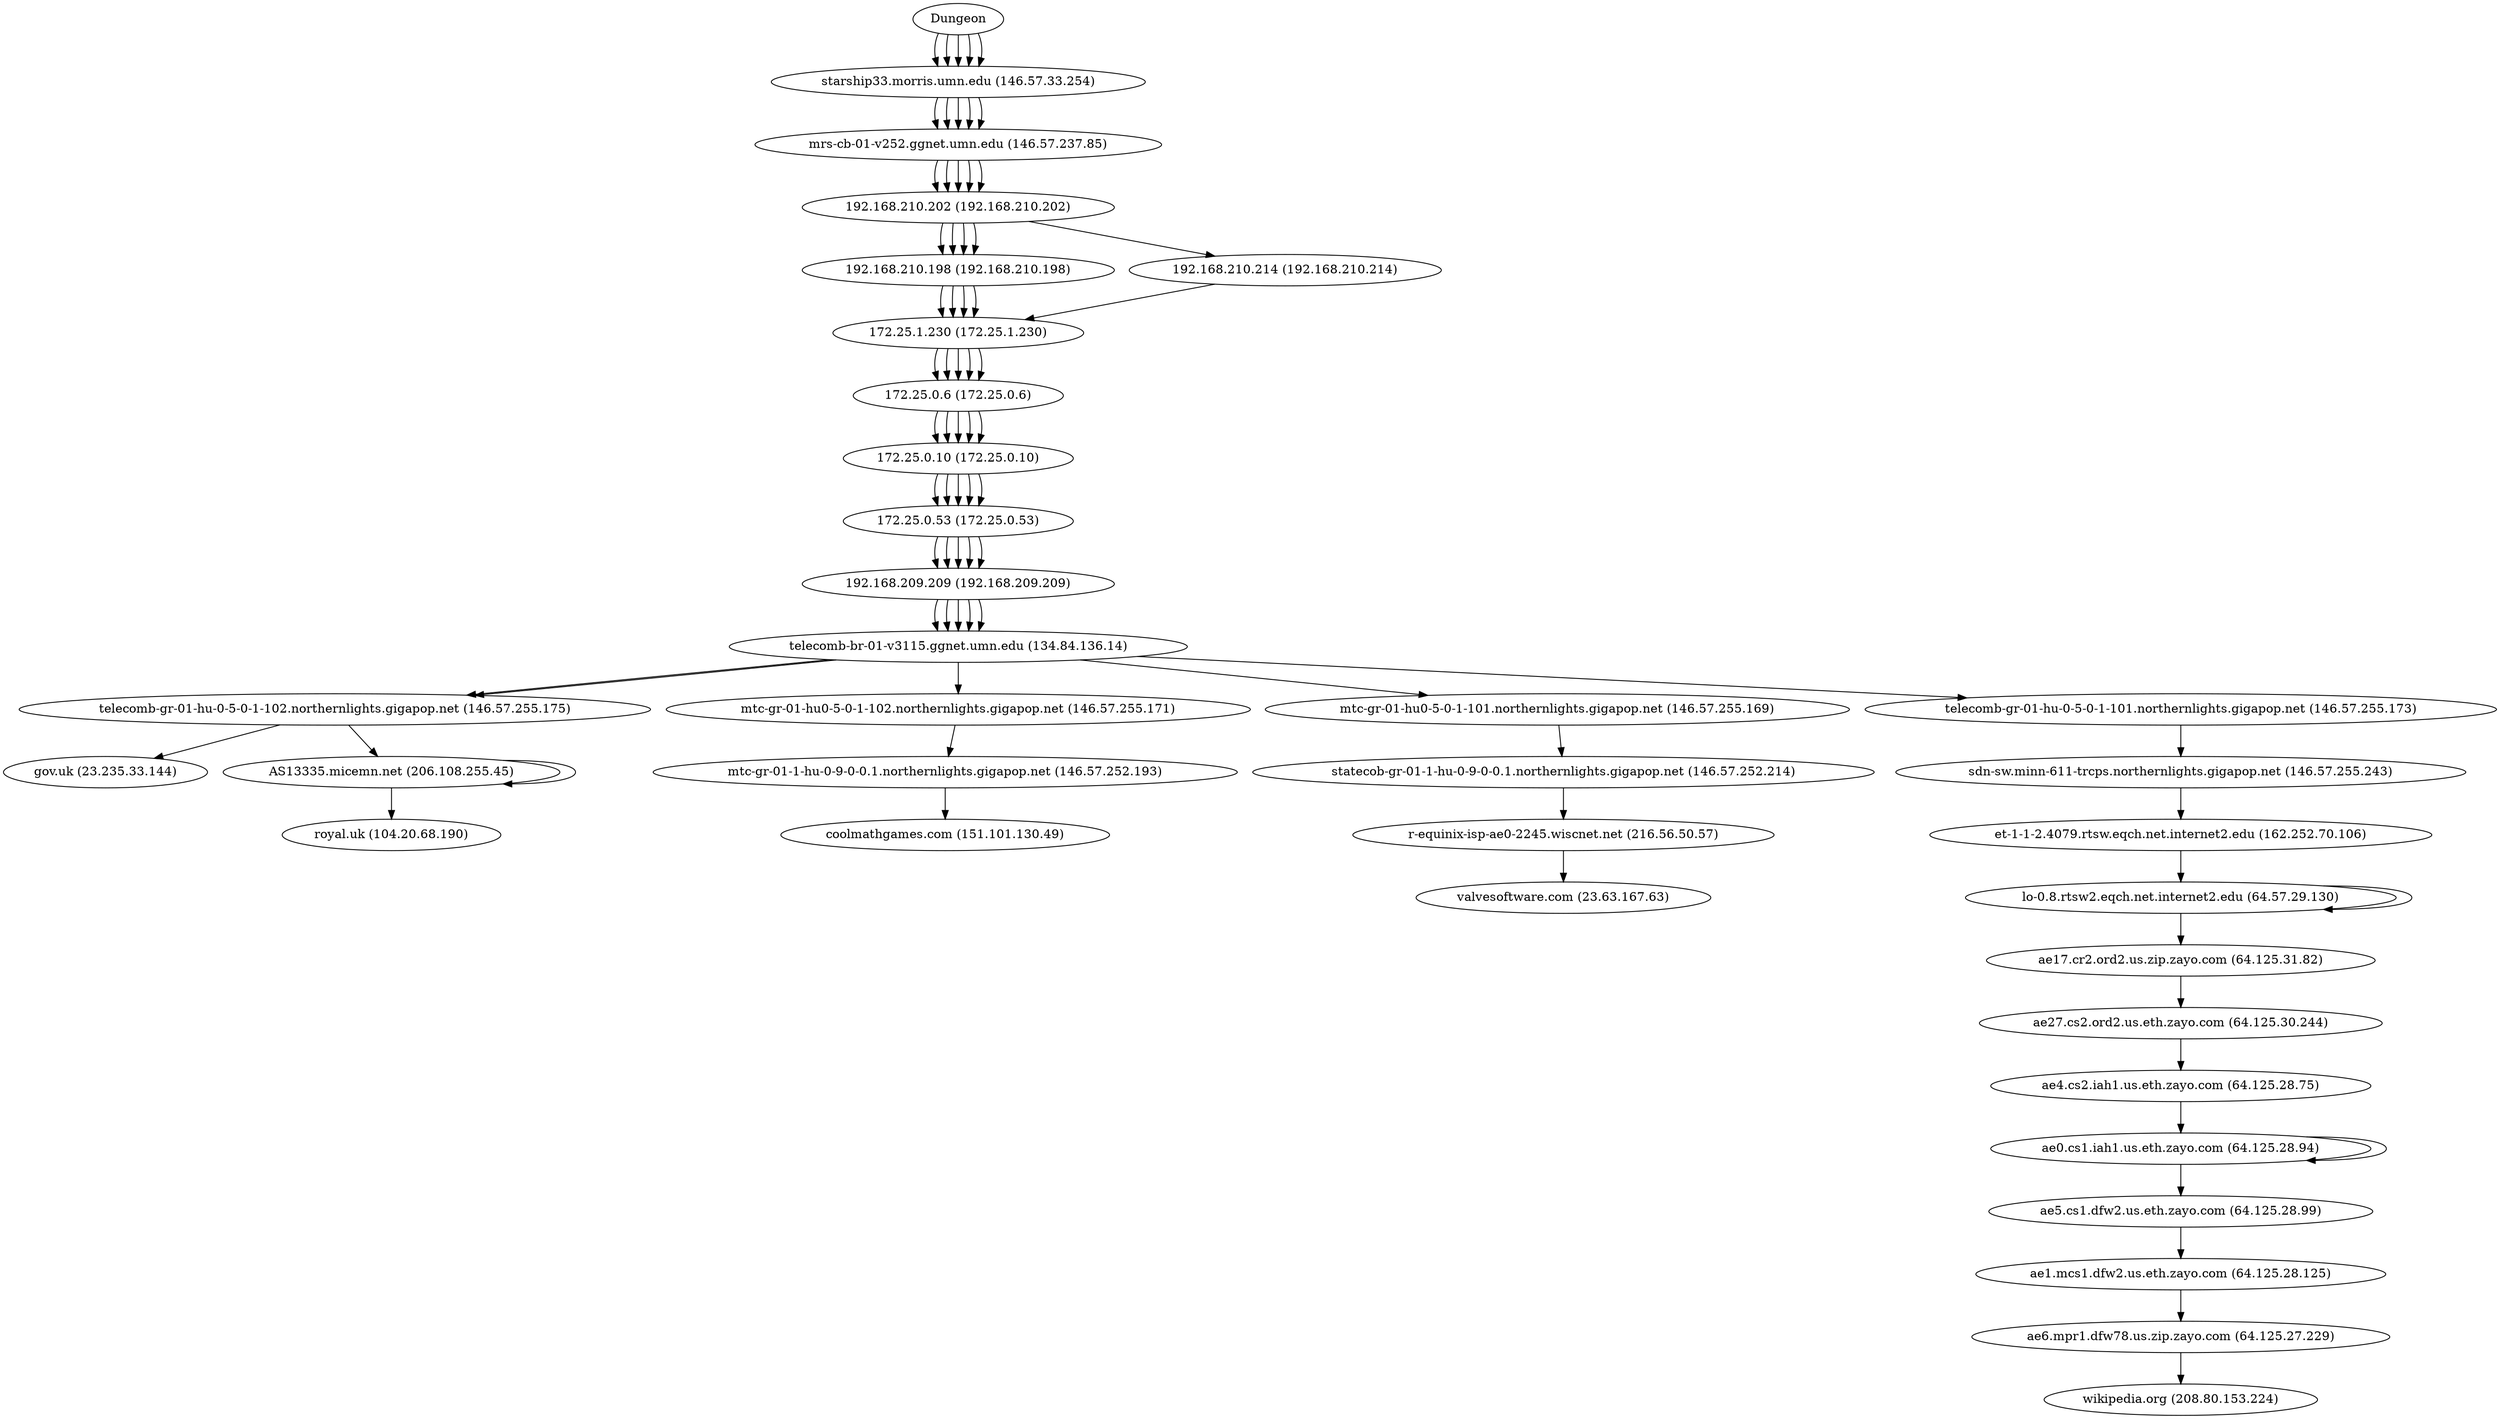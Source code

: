 digraph network {

// traceroute macross -> gov.uk
"Dungeon" -> "starship33.morris.umn.edu (146.57.33.254)";
"starship33.morris.umn.edu (146.57.33.254)" -> "mrs-cb-01-v252.ggnet.umn.edu (146.57.237.85)";
"mrs-cb-01-v252.ggnet.umn.edu (146.57.237.85)" -> "192.168.210.202 (192.168.210.202)";
"192.168.210.202 (192.168.210.202)" -> "192.168.210.198 (192.168.210.198)";
"192.168.210.198 (192.168.210.198)" -> "172.25.1.230 (172.25.1.230)";
"172.25.1.230 (172.25.1.230)" -> "172.25.0.6 (172.25.0.6)";
"172.25.0.6 (172.25.0.6)" -> "172.25.0.10 (172.25.0.10)";
"172.25.0.10 (172.25.0.10)" -> "172.25.0.53 (172.25.0.53)";
"172.25.0.53 (172.25.0.53)" -> "192.168.209.209 (192.168.209.209)";
"192.168.209.209 (192.168.209.209)" -> "telecomb-br-01-v3115.ggnet.umn.edu (134.84.136.14)";
"telecomb-br-01-v3115.ggnet.umn.edu (134.84.136.14)" -> "telecomb-gr-01-hu-0-5-0-1-102.northernlights.gigapop.net (146.57.255.175)";
"telecomb-gr-01-hu-0-5-0-1-102.northernlights.gigapop.net (146.57.255.175)" -> "gov.uk (23.235.33.144)";

// traceroute macross -> coolmathgames
"Dungeon" -> "starship33.morris.umn.edu (146.57.33.254)";
"starship33.morris.umn.edu (146.57.33.254)" -> "mrs-cb-01-v252.ggnet.umn.edu (146.57.237.85)";
"mrs-cb-01-v252.ggnet.umn.edu (146.57.237.85)" -> "192.168.210.202 (192.168.210.202)";
"192.168.210.202 (192.168.210.202)" -> "192.168.210.198 (192.168.210.198)";
"192.168.210.198 (192.168.210.198)" -> "172.25.1.230 (172.25.1.230)";
"172.25.1.230 (172.25.1.230)" -> "172.25.0.6 (172.25.0.6)";
"172.25.0.6 (172.25.0.6)" -> "172.25.0.10 (172.25.0.10)";
"172.25.0.10 (172.25.0.10)" -> "172.25.0.53 (172.25.0.53)";
"172.25.0.53 (172.25.0.53)" -> "192.168.209.209 (192.168.209.209)";
"192.168.209.209 (192.168.209.209)" -> "telecomb-br-01-v3115.ggnet.umn.edu (134.84.136.14)";
"telecomb-br-01-v3115.ggnet.umn.edu (134.84.136.14)" -> "mtc-gr-01-hu0-5-0-1-102.northernlights.gigapop.net (146.57.255.171)";
"mtc-gr-01-hu0-5-0-1-102.northernlights.gigapop.net (146.57.255.171)" -> "mtc-gr-01-1-hu-0-9-0-0.1.northernlights.gigapop.net (146.57.252.193)";
"mtc-gr-01-1-hu-0-9-0-0.1.northernlights.gigapop.net (146.57.252.193)" -> "coolmathgames.com (151.101.130.49)";

// traceroute macross -> royal.uk
"Dungeon" -> "starship33.morris.umn.edu (146.57.33.254)";
"starship33.morris.umn.edu (146.57.33.254)" -> "mrs-cb-01-v252.ggnet.umn.edu (146.57.237.85)";
"mrs-cb-01-v252.ggnet.umn.edu (146.57.237.85)" -> "192.168.210.202 (192.168.210.202)";
"192.168.210.202 (192.168.210.202)" -> "192.168.210.214 (192.168.210.214)";
"192.168.210.214 (192.168.210.214)" -> "172.25.1.230 (172.25.1.230)";
"172.25.1.230 (172.25.1.230)" -> "172.25.0.6 (172.25.0.6)";
"172.25.0.6 (172.25.0.6)" -> "172.25.0.10 (172.25.0.10)";
"172.25.0.10 (172.25.0.10)" -> "172.25.0.53 (172.25.0.53)";
"172.25.0.53 (172.25.0.53)" -> "192.168.209.209 (192.168.209.209)";
"192.168.209.209 (192.168.209.209)" -> "telecomb-br-01-v3115.ggnet.umn.edu (134.84.136.14)";
"telecomb-br-01-v3115.ggnet.umn.edu (134.84.136.14)" -> "telecomb-gr-01-hu-0-5-0-1-102.northernlights.gigapop.net (146.57.255.175)";
"telecomb-gr-01-hu-0-5-0-1-102.northernlights.gigapop.net (146.57.255.175)" -> "AS13335.micemn.net (206.108.255.45)";
"AS13335.micemn.net (206.108.255.45)" -> "AS13335.micemn.net (206.108.255.45)";
"AS13335.micemn.net (206.108.255.45)" -> "royal.uk (104.20.68.190)";

// traceroute macross -> valvesoftware
"Dungeon" -> "starship33.morris.umn.edu (146.57.33.254)";
"starship33.morris.umn.edu (146.57.33.254)" -> "mrs-cb-01-v252.ggnet.umn.edu (146.57.237.85)";
"mrs-cb-01-v252.ggnet.umn.edu (146.57.237.85)" -> "192.168.210.202 (192.168.210.202)";
"192.168.210.202 (192.168.210.202)" -> "192.168.210.198 (192.168.210.198)";
"192.168.210.198 (192.168.210.198)" -> "172.25.1.230 (172.25.1.230)";
"172.25.1.230 (172.25.1.230)" -> "172.25.0.6 (172.25.0.6)";
"172.25.0.6 (172.25.0.6)" -> "172.25.0.10 (172.25.0.10)";
"172.25.0.10 (172.25.0.10)" -> "172.25.0.53 (172.25.0.53)";
"172.25.0.53 (172.25.0.53)" -> "192.168.209.209 (192.168.209.209)";
"192.168.209.209 (192.168.209.209)" -> "telecomb-br-01-v3115.ggnet.umn.edu (134.84.136.14)";
"telecomb-br-01-v3115.ggnet.umn.edu (134.84.136.14)" -> "mtc-gr-01-hu0-5-0-1-101.northernlights.gigapop.net (146.57.255.169)";
"mtc-gr-01-hu0-5-0-1-101.northernlights.gigapop.net (146.57.255.169)" -> "statecob-gr-01-1-hu-0-9-0-0.1.northernlights.gigapop.net (146.57.252.214)";
"statecob-gr-01-1-hu-0-9-0-0.1.northernlights.gigapop.net (146.57.252.214)" -> "r-equinix-isp-ae0-2245.wiscnet.net (216.56.50.57)";
"r-equinix-isp-ae0-2245.wiscnet.net (216.56.50.57)" -> "valvesoftware.com (23.63.167.63)";

// traceroute macross -> wikipedia
"Dungeon" -> "starship33.morris.umn.edu (146.57.33.254)";
"starship33.morris.umn.edu (146.57.33.254)" -> "mrs-cb-01-v252.ggnet.umn.edu (146.57.237.85)";
"mrs-cb-01-v252.ggnet.umn.edu (146.57.237.85)" -> "192.168.210.202 (192.168.210.202)";
"192.168.210.202 (192.168.210.202)" -> "192.168.210.198 (192.168.210.198)";
"192.168.210.198 (192.168.210.198)" -> "172.25.1.230 (172.25.1.230)";
"172.25.1.230 (172.25.1.230)" -> "172.25.0.6 (172.25.0.6)";
"172.25.0.6 (172.25.0.6)" -> "172.25.0.10 (172.25.0.10)";
"172.25.0.10 (172.25.0.10)" -> "172.25.0.53 (172.25.0.53)";
"172.25.0.53 (172.25.0.53)" -> "192.168.209.209 (192.168.209.209)";
"192.168.209.209 (192.168.209.209)" -> "telecomb-br-01-v3115.ggnet.umn.edu (134.84.136.14)";
"telecomb-br-01-v3115.ggnet.umn.edu (134.84.136.14)" -> "telecomb-gr-01-hu-0-5-0-1-101.northernlights.gigapop.net (146.57.255.173)";
"telecomb-gr-01-hu-0-5-0-1-101.northernlights.gigapop.net (146.57.255.173)" -> "sdn-sw.minn-611-trcps.northernlights.gigapop.net (146.57.255.243)";
"sdn-sw.minn-611-trcps.northernlights.gigapop.net (146.57.255.243)" -> "et-1-1-2.4079.rtsw.eqch.net.internet2.edu (162.252.70.106)";
"et-1-1-2.4079.rtsw.eqch.net.internet2.edu (162.252.70.106)" -> "lo-0.8.rtsw2.eqch.net.internet2.edu (64.57.29.130)";
"lo-0.8.rtsw2.eqch.net.internet2.edu (64.57.29.130)" -> "lo-0.8.rtsw2.eqch.net.internet2.edu (64.57.29.130)";
"lo-0.8.rtsw2.eqch.net.internet2.edu (64.57.29.130)" -> "ae17.cr2.ord2.us.zip.zayo.com (64.125.31.82)";
"ae17.cr2.ord2.us.zip.zayo.com (64.125.31.82)" -> "ae27.cs2.ord2.us.eth.zayo.com (64.125.30.244)";
"ae27.cs2.ord2.us.eth.zayo.com (64.125.30.244)" -> "ae4.cs2.iah1.us.eth.zayo.com (64.125.28.75)";
"ae4.cs2.iah1.us.eth.zayo.com (64.125.28.75)" -> "ae0.cs1.iah1.us.eth.zayo.com (64.125.28.94)";
"ae0.cs1.iah1.us.eth.zayo.com (64.125.28.94)" -> "ae0.cs1.iah1.us.eth.zayo.com (64.125.28.94)";
"ae0.cs1.iah1.us.eth.zayo.com (64.125.28.94)" -> "ae5.cs1.dfw2.us.eth.zayo.com (64.125.28.99)";
"ae5.cs1.dfw2.us.eth.zayo.com (64.125.28.99)" -> "ae1.mcs1.dfw2.us.eth.zayo.com (64.125.28.125)";
"ae1.mcs1.dfw2.us.eth.zayo.com (64.125.28.125)" -> "ae6.mpr1.dfw78.us.zip.zayo.com (64.125.27.229)";
"ae6.mpr1.dfw78.us.zip.zayo.com (64.125.27.229)" -> "wikipedia.org (208.80.153.224)";
}
